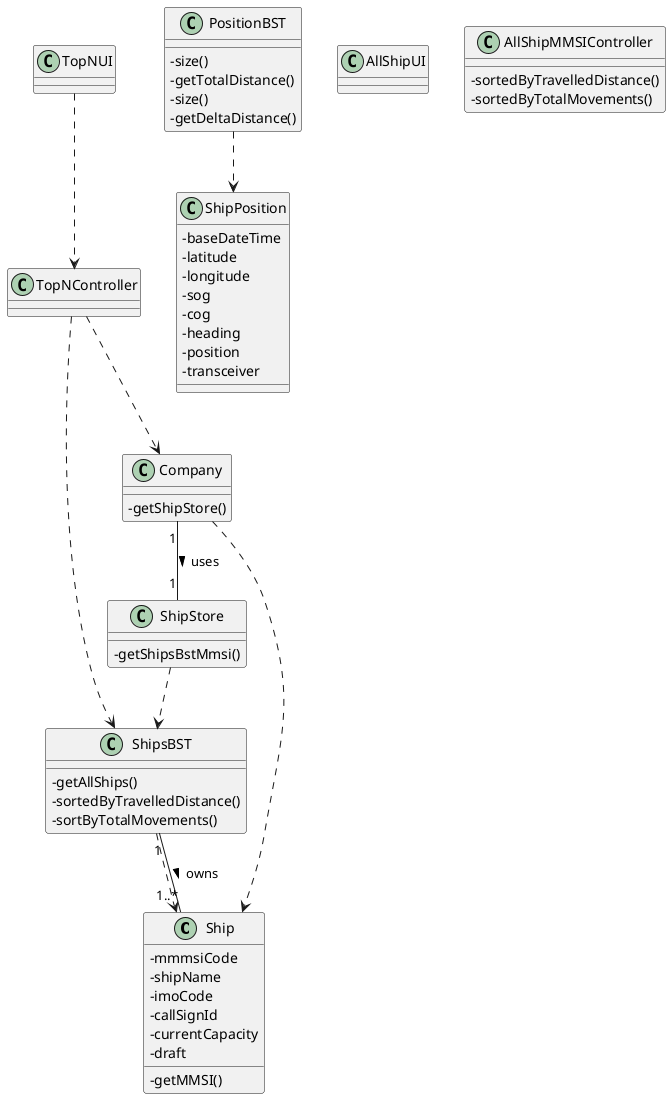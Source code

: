 @startuml

skinparam classAttributeIconSize 0


class Ship {
    -mmmsiCode
    -shipName
    -imoCode
    -callSignId
    -currentCapacity /'added by us'/
    -draft

    -getMMSI()
}

class ShipPosition {
    -baseDateTime
    -latitude
    -longitude
    -sog
    -cog
    -heading
    -position
    -transceiver
}

class ShipStore {
    -getShipsBstMmsi()
}


class AllShipUI {}

class AllShipMMSIController {
    -sortedByTravelledDistance()
    -sortedByTotalMovements()
}

class ShipsBST{
    -getAllShips()
    -sortedByTravelledDistance()
    -sortByTotalMovements()
}

class PositionBST{
    -size()
    -getTotalDistance()
    -size()
    -getDeltaDistance()
}
class Company {
    -getShipStore()
}


Company "1" -- "1" ShipStore : uses >
ShipStore ..> ShipsBST
ShipsBST "1" -- "1..*" Ship : owns >
TopNUI ..> TopNController
TopNController ..> ShipsBST
TopNController ..> Company
ShipsBST ..> Ship
PositionBST ..> ShipPosition
Company ..> Ship


@enduml